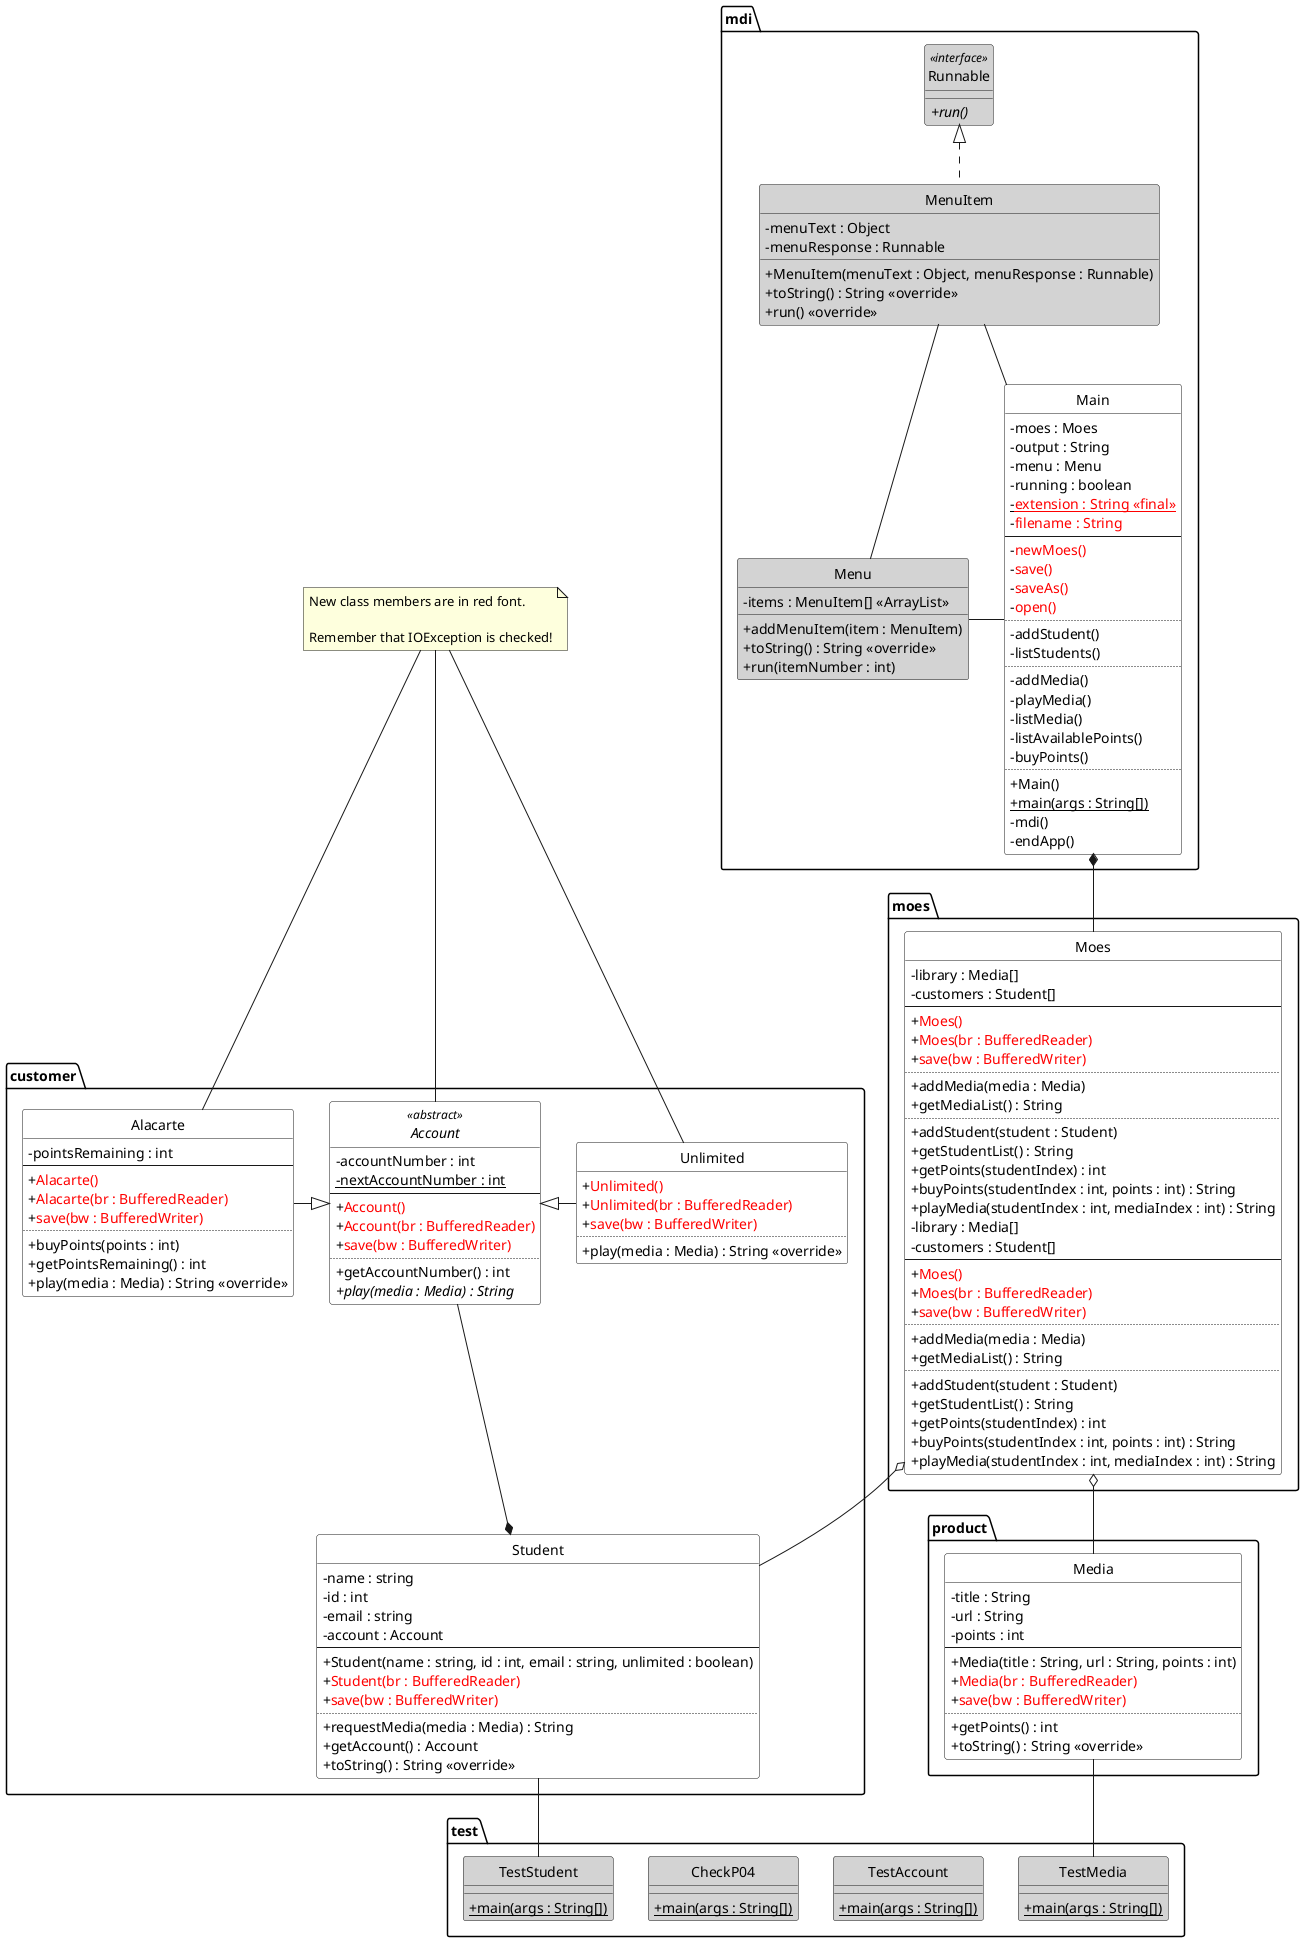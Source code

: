 @startuml
skinparam classAttributeIconSize 0
hide circle

package moes {

class Moes #FFFFFF {
 -library : Media[]
 -customers : Student[]
--
 +<color:#red>Moes()
 +<color:#red>Moes(br : BufferedReader)
 +<color:#red>save(bw : BufferedWriter)
..
 +addMedia(media : Media)
 +getMediaList() : String
..
 +addStudent(student : Student)
 +getStudentList() : String
 +getPoints(studentIndex) : int
 +buyPoints(studentIndex : int, points : int) : String
 +playMedia(studentIndex : int, mediaIndex : int) : String
}

}

package product {

class Media #FFFFFF {
 -title : String
 -url : String
 -points : int
--
 +Media(title : String, url : String, points : int)
 +<color:#red>Media(br : BufferedReader)
 +<color:#red>save(bw : BufferedWriter)
..
 +getPoints() : int
 +toString() : String <<override>>
}

}

package customer {

class Student #FFFFFF  {
 -name : string
 -id : int
 -email : string
 -account : Account
--
 +Student(name : string, id : int, email : string, unlimited : boolean)
 +<color:#red>Student(br : BufferedReader)
 +<color:#red>save(bw : BufferedWriter)
..
 +requestMedia(media : Media) : String
 +getAccount() : Account
 +toString() : String <<override>>
}

abstract class Account <<abstract>> #FFFFFF {
 -accountNumber : int
 -{static} nextAccountNumber : int
--
 +<color:#red>Account()
 +<color:#red>Account(br : BufferedReader)
 +<color:#red>save(bw : BufferedWriter)
..
 +getAccountNumber() : int
 +{abstract} play(media : Media) : String
}

class Alacarte #FFFFFF {
 -pointsRemaining : int
--
 +<color:#red>Alacarte()
 +<color:#red>Alacarte(br : BufferedReader)
 +<color:#red>save(bw : BufferedWriter)
..
 +buyPoints(points : int)
 +getPointsRemaining() : int
 +play(media : Media) : String <<override>>
}

class Unlimited #FFFFFF {
 +<color:#red>Unlimited()
 +<color:#red>Unlimited(br : BufferedReader)
 +<color:#red>save(bw : BufferedWriter)
..
 +play(media : Media) : String <<override>>
}

}
package test {

class CheckP04 #D3D3D3 {
 +{static} main(args : String[])
}

class TestStudent #D3D3D3 {
 +{static} main(args : String[])
}

class TestAccount #D3D3D3 {
 +{static} main(args : String[])
}

class TestMedia #D3D3D3 {
 +{static} main(args : String[])
}

TestStudent -[hidden] TestAccount

}

Alacarte -|> Account
Account <|- Unlimited

Account --* Student

Moes o-- Media 
Moes o-- Student

Media -- TestMedia
Student -- TestStudent

package mdi {

class Main #FFFFFF {
  -moes : Moes
  -output : String
  -menu : Menu
  -running : boolean
  -<color:#red>{static} extension : String <<final>>
  -<color:#red>filename : String
--
  -<color:#red>newMoes()
  -<color:#red>save()
  -<color:#red>saveAs()
  -<color:#red>open()
..
  -addStudent()
  -listStudents()
..
  -addMedia()
  -playMedia()
  -listMedia()
  -listAvailablePoints()
  -buyPoints()
..
  +Main()
  +{static} main(args : String[]) 
  -mdi()
  -endApp()
}

class MenuItem #D3D3D3 implements Runnable {
  -menuText : Object
  -menuResponse : Runnable
  +MenuItem(menuText : Object, menuResponse : Runnable)
  +toString() : String <<override>>
  +run() <<override>>
}

class Menu #D3D3D3 {
  -items : MenuItem[] <<ArrayList>>
  +addMenuItem(item : MenuItem)
  +toString() : String <<override>>
  +run(itemNumber : int)
}

class Runnable <<interface>> #D3D3D3 {
  +{abstract} run()
}

}

package moes {

class Moes #FFFFFF {
 -library : Media[]
 -customers : Student[]
--
 +<color:#red>Moes()
 +<color:#red>Moes(br : BufferedReader)
 +<color:#red>save(bw : BufferedWriter)
..
 +addMedia(media : Media)
 +getMediaList() : String
..
 +addStudent(student : Student)
 +getStudentList() : String
 +getPoints(studentIndex) : int
 +buyPoints(studentIndex : int, points : int) : String
 +playMedia(studentIndex : int, mediaIndex : int) : String
}

}
 
Main *-- Moes

MenuItem - Main
Menu - Main
MenuItem -- Menu

Note as N5
  New class members are in red font.

  Remember that IOException is checked!
end Note

N5 -- Account
N5 -- Alacarte
N5 -- Unlimited

@enduml
